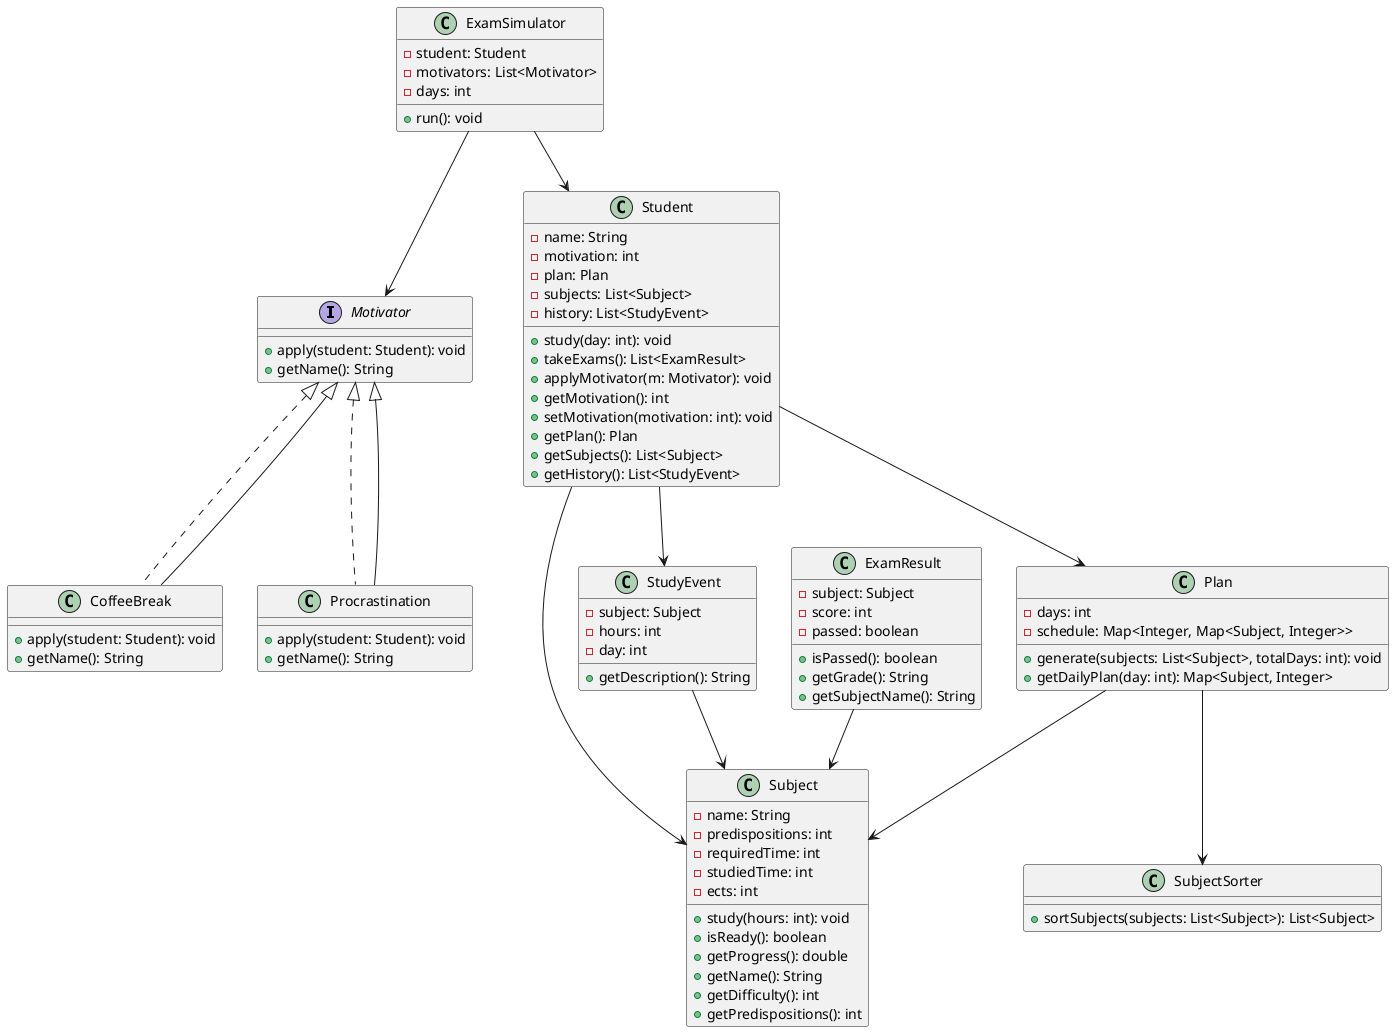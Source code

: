 @startuml
interface Motivator {
    +apply(student: Student): void
    +getName(): String
}

class CoffeeBreak implements Motivator {
    +apply(student: Student): void
    +getName(): String
}

class Procrastination implements Motivator {
    +apply(student: Student): void
    +getName(): String
}

Motivator <|-- CoffeeBreak
Motivator <|-- Procrastination

class Subject {
    -name: String
    -predispositions: int
    -requiredTime: int
    -studiedTime: int
    -ects: int
    +study(hours: int): void
    +isReady(): boolean
    +getProgress(): double
    +getName(): String
    +getDifficulty(): int
    +getPredispositions(): int
}

class SubjectSorter {
    +sortSubjects(subjects: List<Subject>): List<Subject>
}

class StudyEvent {
    -subject: Subject
    -hours: int
    -day: int
    +getDescription(): String
}

class Plan {
    -days: int
    -schedule: Map<Integer, Map<Subject, Integer>>
    +generate(subjects: List<Subject>, totalDays: int): void
    +getDailyPlan(day: int): Map<Subject, Integer>
}

class ExamResult {
    -subject: Subject
    -score: int
    -passed: boolean
    +isPassed(): boolean
    +getGrade(): String
    +getSubjectName(): String
}

class Student {
    -name: String
    -motivation: int
    -plan: Plan
    -subjects: List<Subject>
    -history: List<StudyEvent>
    +study(day: int): void
    +takeExams(): List<ExamResult>
    +applyMotivator(m: Motivator): void
    +getMotivation(): int
    +setMotivation(motivation: int): void
    +getPlan(): Plan
    +getSubjects(): List<Subject>
    +getHistory(): List<StudyEvent>
}

class ExamSimulator {
    -student: Student
    -motivators: List<Motivator>
    -days: int
    +run(): void
}

ExamSimulator --> Student
ExamSimulator --> Motivator
Student --> Plan
Student --> Subject
Student --> StudyEvent
ExamResult --> Subject
StudyEvent --> Subject
Plan --> Subject
Plan --> SubjectSorter

@enduml